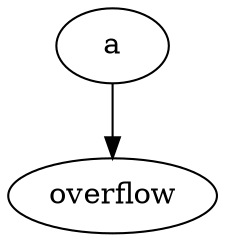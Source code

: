 strict digraph "" {
	a	[complexity=2,
		importance=0.449999809265,
		rank=0.224999904633];
	overflow	[complexity=0,
		importance=0.25,
		rank=0.0];
	a -> overflow;
}
